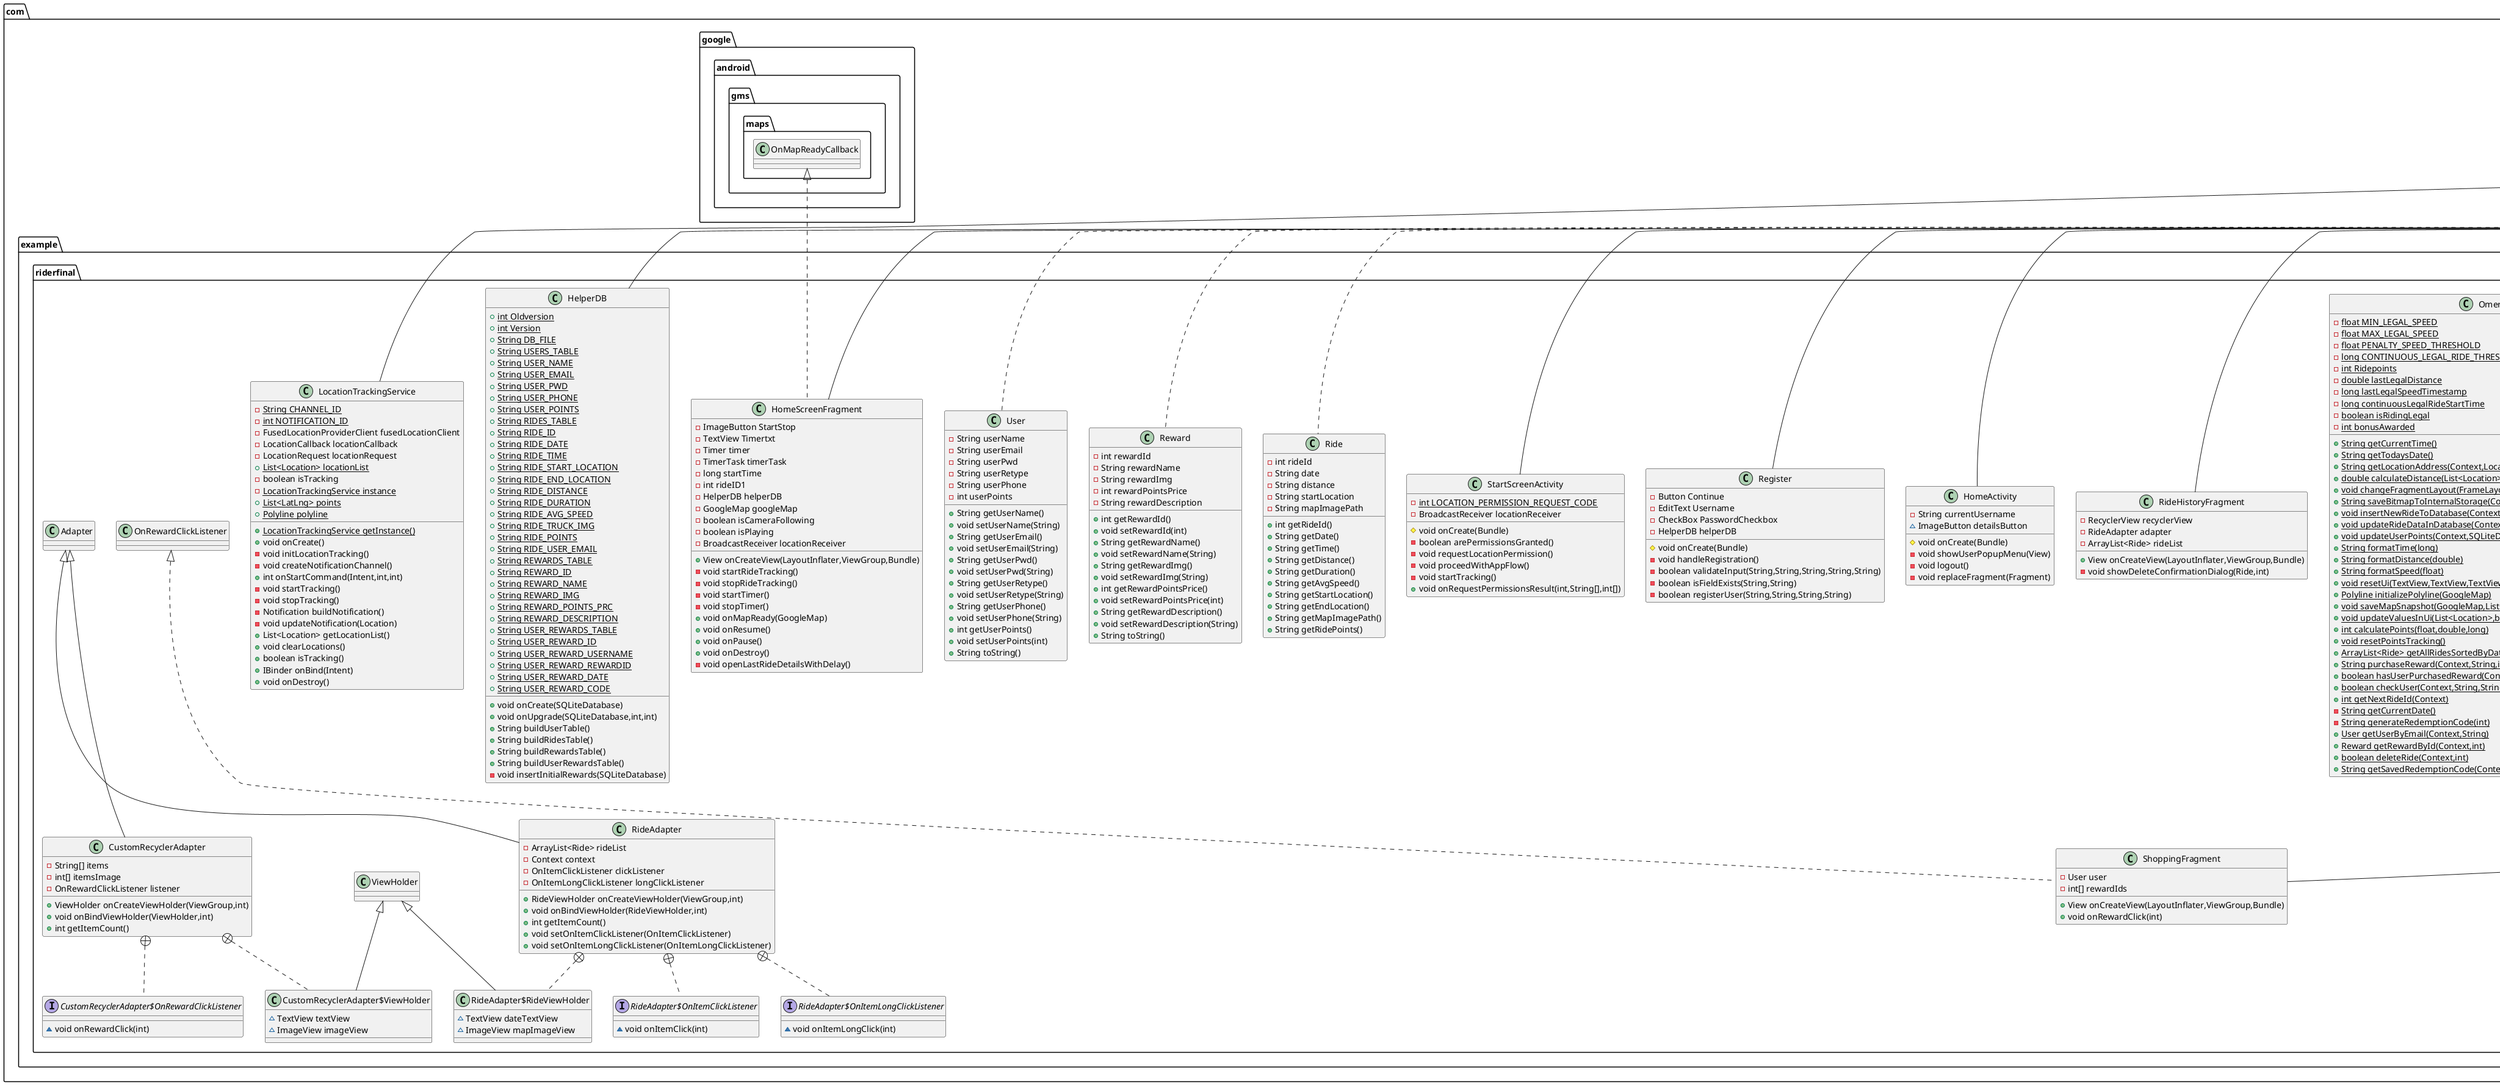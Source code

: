@startuml
class com.example.riderfinal.RewardsDetailsFragment {
- Reward reward
- HelperDB helperDB
- User user
- String useremail
- TextView rewardPointsText
- TextView statusMessage
- Button purchaseButton
+ View onCreateView(LayoutInflater,ViewGroup,Bundle)
- void purchaseReward()
}


class com.example.riderfinal.RideAdapter {
- ArrayList<Ride> rideList
- Context context
- OnItemClickListener clickListener
- OnItemLongClickListener longClickListener
+ RideViewHolder onCreateViewHolder(ViewGroup,int)
+ void onBindViewHolder(RideViewHolder,int)
+ int getItemCount()
+ void setOnItemClickListener(OnItemClickListener)
+ void setOnItemLongClickListener(OnItemLongClickListener)
}


interface com.example.riderfinal.RideAdapter$OnItemClickListener {
~ void onItemClick(int)
}

interface com.example.riderfinal.RideAdapter$OnItemLongClickListener {
~ void onItemLongClick(int)
}

class com.example.riderfinal.RideAdapter$RideViewHolder {
~ TextView dateTextView
~ ImageView mapImageView
}

class com.example.riderfinal.HelperDB {
+ {static} int Oldversion
+ {static} int Version
+ {static} String DB_FILE
+ {static} String USERS_TABLE
+ {static} String USER_NAME
+ {static} String USER_EMAIL
+ {static} String USER_PWD
+ {static} String USER_PHONE
+ {static} String USER_POINTS
+ {static} String RIDES_TABLE
+ {static} String RIDE_ID
+ {static} String RIDE_DATE
+ {static} String RIDE_TIME
+ {static} String RIDE_START_LOCATION
+ {static} String RIDE_END_LOCATION
+ {static} String RIDE_DISTANCE
+ {static} String RIDE_DURATION
+ {static} String RIDE_AVG_SPEED
+ {static} String RIDE_TRUCK_IMG
+ {static} String RIDE_POINTS
+ {static} String RIDE_USER_EMAIL
+ {static} String REWARDS_TABLE
+ {static} String REWARD_ID
+ {static} String REWARD_NAME
+ {static} String REWARD_IMG
+ {static} String REWARD_POINTS_PRC
+ {static} String REWARD_DESCRIPTION
+ {static} String USER_REWARDS_TABLE
+ {static} String USER_REWARD_ID
+ {static} String USER_REWARD_USERNAME
+ {static} String USER_REWARD_REWARDID
+ {static} String USER_REWARD_DATE
+ {static} String USER_REWARD_CODE
+ void onCreate(SQLiteDatabase)
+ void onUpgrade(SQLiteDatabase,int,int)
+ String buildUserTable()
+ String buildRidesTable()
+ String buildRewardsTable()
+ String buildUserRewardsTable()
- void insertInitialRewards(SQLiteDatabase)
}


class com.example.riderfinal.StartScreenActivity {
- {static} int LOCATION_PERMISSION_REQUEST_CODE
- BroadcastReceiver locationReceiver
# void onCreate(Bundle)
- boolean arePermissionsGranted()
- void requestLocationPermission()
- void proceedWithAppFlow()
- void startTracking()
+ void onRequestPermissionsResult(int,String[],int[])
}


class com.example.riderfinal.CustomRecyclerAdapter {
- String[] items
- int[] itemsImage
- OnRewardClickListener listener
+ ViewHolder onCreateViewHolder(ViewGroup,int)
+ void onBindViewHolder(ViewHolder,int)
+ int getItemCount()
}


interface com.example.riderfinal.CustomRecyclerAdapter$OnRewardClickListener {
~ void onRewardClick(int)
}

class com.example.riderfinal.CustomRecyclerAdapter$ViewHolder {
~ TextView textView
~ ImageView imageView
}

class com.example.riderfinal.HomeActivity {
- String currentUsername
~ ImageButton detailsButton
# void onCreate(Bundle)
- void showUserPopupMenu(View)
- void logout()
- void replaceFragment(Fragment)
}


class com.example.riderfinal.OmerUtils {
- {static} float MIN_LEGAL_SPEED
- {static} float MAX_LEGAL_SPEED
- {static} float PENALTY_SPEED_THRESHOLD
- {static} long CONTINUOUS_LEGAL_RIDE_THRESHOLD
- {static} int Ridepoints
- {static} double lastLegalDistance
- {static} long lastLegalSpeedTimestamp
- {static} long continuousLegalRideStartTime
- {static} boolean isRidingLegal
- {static} int bonusAwarded
+ {static} String getCurrentTime()
+ {static} String getTodaysDate()
+ {static} String getLocationAddress(Context,Location)
+ {static} double calculateDistance(List<Location>)
+ {static} void changeFragmentLayout(FrameLayout,int)
+ {static} String saveBitmapToInternalStorage(Context,Bitmap,int)
+ {static} void insertNewRideToDatabase(Context,HelperDB,int,List<Location>)
+ {static} void updateRideDataInDatabase(Context,HelperDB,int,List<Location>,long)
+ {static} void updateUserPoints(Context,SQLiteDatabase,int)
+ {static} String formatTime(long)
+ {static} String formatDistance(double)
+ {static} String formatSpeed(float)
+ {static} void resetUi(TextView,TextView,TextView,TextView)
+ {static} Polyline initializePolyline(GoogleMap)
+ {static} void saveMapSnapshot(GoogleMap,List<Location>,Context,HelperDB,int)
+ {static} void updateValuesInUi(List<Location>,boolean,TextView,TextView,TextView)
+ {static} int calculatePoints(float,double,long)
+ {static} void resetPointsTracking()
+ {static} ArrayList<Ride> getAllRidesSortedByDate(Context)
+ {static} String purchaseReward(Context,String,int)
+ {static} boolean hasUserPurchasedReward(Context,String,int)
+ {static} boolean checkUser(Context,String,String)
+ {static} int getNextRideId(Context)
- {static} String getCurrentDate()
- {static} String generateRedemptionCode(int)
+ {static} User getUserByEmail(Context,String)
+ {static} Reward getRewardById(Context,int)
+ {static} boolean deleteRide(Context,int)
+ {static} String getSavedRedemptionCode(Context,String,int)
}


class com.example.riderfinal.Reward {
- int rewardId
- String rewardName
- String rewardImg
- int rewardPointsPrice
- String rewardDescription
+ int getRewardId()
+ void setRewardId(int)
+ String getRewardName()
+ void setRewardName(String)
+ String getRewardImg()
+ void setRewardImg(String)
+ int getRewardPointsPrice()
+ void setRewardPointsPrice(int)
+ String getRewardDescription()
+ void setRewardDescription(String)
+ String toString()
}


class com.example.riderfinal.User {
- String userName
- String userEmail
- String userPwd
- String userRetype
- String userPhone
- int userPoints
+ String getUserName()
+ void setUserName(String)
+ String getUserEmail()
+ void setUserEmail(String)
+ String getUserPwd()
+ void setUserPwd(String)
+ String getUserRetype()
+ void setUserRetype(String)
+ String getUserPhone()
+ void setUserPhone(String)
+ int getUserPoints()
+ void setUserPoints(int)
+ String toString()
}


class com.example.riderfinal.Register {
- Button Continue
- EditText Username
- CheckBox PasswordCheckbox
- HelperDB helperDB
# void onCreate(Bundle)
- void handleRegistration()
- boolean validateInput(String,String,String,String,String)
- boolean isFieldExists(String,String)
- boolean registerUser(String,String,String,String)
}


class com.example.riderfinal.RideHistoryFragment {
- RecyclerView recyclerView
- RideAdapter adapter
- ArrayList<Ride> rideList
+ View onCreateView(LayoutInflater,ViewGroup,Bundle)
- void showDeleteConfirmationDialog(Ride,int)
}


class com.example.riderfinal.ShoppingFragment {
- User user
- int[] rewardIds
+ View onCreateView(LayoutInflater,ViewGroup,Bundle)
+ void onRewardClick(int)
}


class com.example.riderfinal.RideDetailsFragment {
- TextView ridePointsTextView
- ImageView mapImageView
- Ride ride
+ View onCreateView(LayoutInflater,ViewGroup,Bundle)
- void populateRideDetails()
}


class com.example.riderfinal.LocationTrackingService {
- {static} String CHANNEL_ID
- {static} int NOTIFICATION_ID
- FusedLocationProviderClient fusedLocationClient
- LocationCallback locationCallback
- LocationRequest locationRequest
+ {static} List<Location> locationList
- boolean isTracking
- {static} LocationTrackingService instance
+ {static} List<LatLng> points
+ {static} Polyline polyline
+ {static} LocationTrackingService getInstance()
+ void onCreate()
- void initLocationTracking()
- void createNotificationChannel()
+ int onStartCommand(Intent,int,int)
- void startTracking()
- void stopTracking()
- Notification buildNotification()
- void updateNotification(Location)
+ List<Location> getLocationList()
+ void clearLocations()
+ boolean isTracking()
+ IBinder onBind(Intent)
+ void onDestroy()
}


class com.example.riderfinal.LoginPage {
~ Button regibutton
~ Button Continue
~ EditText Email
~ EditText Pwd
~ CheckBox PasswordCheckbox
~ HelperDB helperDb
# void onCreate(Bundle)
}


class com.example.riderfinal.MustUseGPS {
- Button enableGPS
# void onCreate(Bundle)
- boolean isLocationPermissionGranted()
- void navigateToHome()
- void openAppSettings()
# void onResume()
- void navigateToLogin()
}


class com.example.riderfinal.HomeScreenFragment {
- ImageButton StartStop
- TextView Timertxt
- Timer timer
- TimerTask timerTask
- long startTime
- int rideID1
- HelperDB helperDB
- GoogleMap googleMap
- boolean isCameraFollowing
- boolean isPlaying
- BroadcastReceiver locationReceiver
+ View onCreateView(LayoutInflater,ViewGroup,Bundle)
- void startRideTracking()
- void stopRideTracking()
- void startTimer()
- void stopTimer()
+ void onMapReady(GoogleMap)
+ void onResume()
+ void onPause()
+ void onDestroy()
- void openLastRideDetailsWithDelay()
}


class com.example.riderfinal.Ride {
- int rideId
- String date
- String distance
- String startLocation
- String mapImagePath
+ int getRideId()
+ String getDate()
+ String getTime()
+ String getDistance()
+ String getDuration()
+ String getAvgSpeed()
+ String getStartLocation()
+ String getEndLocation()
+ String getMapImagePath()
+ String getRidePoints()
}




androidx.fragment.app.Fragment <|-- com.example.riderfinal.RewardsDetailsFragment
com.example.riderfinal.Adapter <|-- com.example.riderfinal.RideAdapter
com.example.riderfinal.RideAdapter +.. com.example.riderfinal.RideAdapter$OnItemClickListener
com.example.riderfinal.RideAdapter +.. com.example.riderfinal.RideAdapter$OnItemLongClickListener
com.example.riderfinal.RideAdapter +.. com.example.riderfinal.RideAdapter$RideViewHolder
com.example.riderfinal.ViewHolder <|-- com.example.riderfinal.RideAdapter$RideViewHolder
android.database.sqlite.SQLiteOpenHelper <|-- com.example.riderfinal.HelperDB
androidx.appcompat.app.AppCompatActivity <|-- com.example.riderfinal.StartScreenActivity
com.example.riderfinal.Adapter <|-- com.example.riderfinal.CustomRecyclerAdapter
com.example.riderfinal.CustomRecyclerAdapter +.. com.example.riderfinal.CustomRecyclerAdapter$OnRewardClickListener
com.example.riderfinal.CustomRecyclerAdapter +.. com.example.riderfinal.CustomRecyclerAdapter$ViewHolder
com.example.riderfinal.ViewHolder <|-- com.example.riderfinal.CustomRecyclerAdapter$ViewHolder
androidx.appcompat.app.AppCompatActivity <|-- com.example.riderfinal.HomeActivity
java.io.Serializable <|.. com.example.riderfinal.Reward
java.io.Serializable <|.. com.example.riderfinal.User
androidx.appcompat.app.AppCompatActivity <|-- com.example.riderfinal.Register
androidx.fragment.app.Fragment <|-- com.example.riderfinal.RideHistoryFragment
com.example.riderfinal.OnRewardClickListener <|.. com.example.riderfinal.ShoppingFragment
androidx.fragment.app.Fragment <|-- com.example.riderfinal.ShoppingFragment
androidx.fragment.app.Fragment <|-- com.example.riderfinal.RideDetailsFragment
android.app.Service <|-- com.example.riderfinal.LocationTrackingService
androidx.appcompat.app.AppCompatActivity <|-- com.example.riderfinal.LoginPage
androidx.appcompat.app.AppCompatActivity <|-- com.example.riderfinal.MustUseGPS
com.google.android.gms.maps.OnMapReadyCallback <|.. com.example.riderfinal.HomeScreenFragment
androidx.fragment.app.Fragment <|-- com.example.riderfinal.HomeScreenFragment
java.io.Serializable <|.. com.example.riderfinal.Ride
@enduml